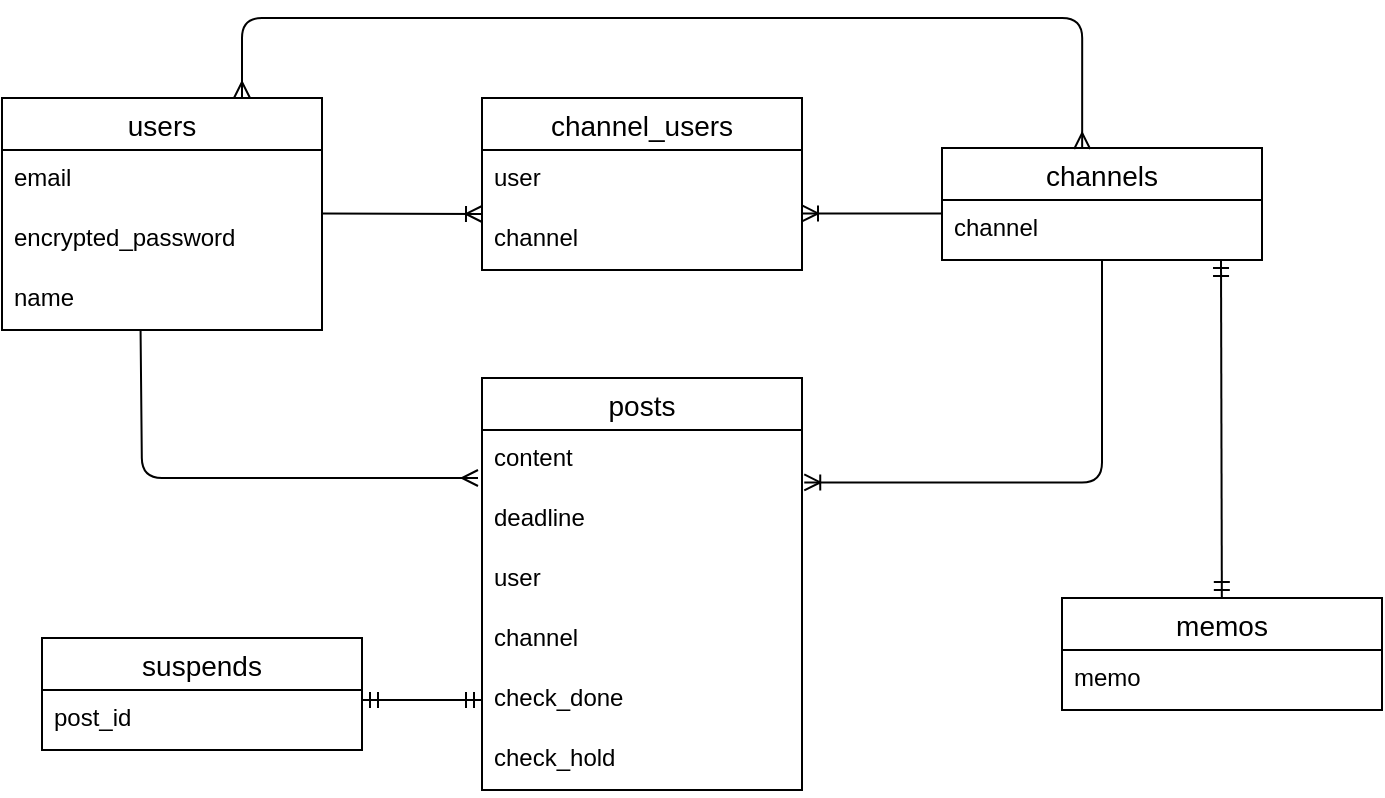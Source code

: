 <mxfile>
    <diagram id="Mf7Hg73AMWVMT2d_a-k_" name="ページ1">
        <mxGraphModel dx="1232" dy="574" grid="1" gridSize="10" guides="1" tooltips="1" connect="1" arrows="1" fold="1" page="1" pageScale="1" pageWidth="827" pageHeight="1169" math="0" shadow="0">
            <root>
                <mxCell id="0"/>
                <mxCell id="1" parent="0"/>
                <mxCell id="2" value="users" style="swimlane;fontStyle=0;childLayout=stackLayout;horizontal=1;startSize=26;horizontalStack=0;resizeParent=1;resizeParentMax=0;resizeLast=0;collapsible=1;marginBottom=0;align=center;fontSize=14;" parent="1" vertex="1">
                    <mxGeometry x="90" y="60" width="160" height="116" as="geometry"/>
                </mxCell>
                <mxCell id="3" value="email" style="text;strokeColor=none;fillColor=none;spacingLeft=4;spacingRight=4;overflow=hidden;rotatable=0;points=[[0,0.5],[1,0.5]];portConstraint=eastwest;fontSize=12;" parent="2" vertex="1">
                    <mxGeometry y="26" width="160" height="30" as="geometry"/>
                </mxCell>
                <mxCell id="4" value="encrypted_password" style="text;strokeColor=none;fillColor=none;spacingLeft=4;spacingRight=4;overflow=hidden;rotatable=0;points=[[0,0.5],[1,0.5]];portConstraint=eastwest;fontSize=12;" parent="2" vertex="1">
                    <mxGeometry y="56" width="160" height="30" as="geometry"/>
                </mxCell>
                <mxCell id="5" value="name" style="text;strokeColor=none;fillColor=none;spacingLeft=4;spacingRight=4;overflow=hidden;rotatable=0;points=[[0,0.5],[1,0.5]];portConstraint=eastwest;fontSize=12;" parent="2" vertex="1">
                    <mxGeometry y="86" width="160" height="30" as="geometry"/>
                </mxCell>
                <mxCell id="6" value="channels" style="swimlane;fontStyle=0;childLayout=stackLayout;horizontal=1;startSize=26;horizontalStack=0;resizeParent=1;resizeParentMax=0;resizeLast=0;collapsible=1;marginBottom=0;align=center;fontSize=14;" parent="1" vertex="1">
                    <mxGeometry x="560" y="85" width="160" height="56" as="geometry"/>
                </mxCell>
                <mxCell id="7" value="channel" style="text;strokeColor=none;fillColor=none;spacingLeft=4;spacingRight=4;overflow=hidden;rotatable=0;points=[[0,0.5],[1,0.5]];portConstraint=eastwest;fontSize=12;" parent="6" vertex="1">
                    <mxGeometry y="26" width="160" height="30" as="geometry"/>
                </mxCell>
                <mxCell id="10" value="posts" style="swimlane;fontStyle=0;childLayout=stackLayout;horizontal=1;startSize=26;horizontalStack=0;resizeParent=1;resizeParentMax=0;resizeLast=0;collapsible=1;marginBottom=0;align=center;fontSize=14;" parent="1" vertex="1">
                    <mxGeometry x="330" y="200" width="160" height="206" as="geometry"/>
                </mxCell>
                <mxCell id="11" value="content" style="text;strokeColor=none;fillColor=none;spacingLeft=4;spacingRight=4;overflow=hidden;rotatable=0;points=[[0,0.5],[1,0.5]];portConstraint=eastwest;fontSize=12;" parent="10" vertex="1">
                    <mxGeometry y="26" width="160" height="30" as="geometry"/>
                </mxCell>
                <mxCell id="12" value="deadline" style="text;strokeColor=none;fillColor=none;spacingLeft=4;spacingRight=4;overflow=hidden;rotatable=0;points=[[0,0.5],[1,0.5]];portConstraint=eastwest;fontSize=12;" parent="10" vertex="1">
                    <mxGeometry y="56" width="160" height="30" as="geometry"/>
                </mxCell>
                <mxCell id="13" value="user" style="text;strokeColor=none;fillColor=none;spacingLeft=4;spacingRight=4;overflow=hidden;rotatable=0;points=[[0,0.5],[1,0.5]];portConstraint=eastwest;fontSize=12;" parent="10" vertex="1">
                    <mxGeometry y="86" width="160" height="30" as="geometry"/>
                </mxCell>
                <mxCell id="14" value="channel" style="text;strokeColor=none;fillColor=none;spacingLeft=4;spacingRight=4;overflow=hidden;rotatable=0;points=[[0,0.5],[1,0.5]];portConstraint=eastwest;fontSize=12;" parent="10" vertex="1">
                    <mxGeometry y="116" width="160" height="30" as="geometry"/>
                </mxCell>
                <mxCell id="37" value="check_done" style="text;strokeColor=none;fillColor=none;spacingLeft=4;spacingRight=4;overflow=hidden;rotatable=0;points=[[0,0.5],[1,0.5]];portConstraint=eastwest;fontSize=12;" parent="10" vertex="1">
                    <mxGeometry y="146" width="160" height="30" as="geometry"/>
                </mxCell>
                <mxCell id="38" value="check_hold" style="text;strokeColor=none;fillColor=none;spacingLeft=4;spacingRight=4;overflow=hidden;rotatable=0;points=[[0,0.5],[1,0.5]];portConstraint=eastwest;fontSize=12;" parent="10" vertex="1">
                    <mxGeometry y="176" width="160" height="30" as="geometry"/>
                </mxCell>
                <mxCell id="15" value="memos" style="swimlane;fontStyle=0;childLayout=stackLayout;horizontal=1;startSize=26;horizontalStack=0;resizeParent=1;resizeParentMax=0;resizeLast=0;collapsible=1;marginBottom=0;align=center;fontSize=14;" parent="1" vertex="1">
                    <mxGeometry x="620" y="310" width="160" height="56" as="geometry"/>
                </mxCell>
                <mxCell id="16" value="memo" style="text;strokeColor=none;fillColor=none;spacingLeft=4;spacingRight=4;overflow=hidden;rotatable=0;points=[[0,0.5],[1,0.5]];portConstraint=eastwest;fontSize=12;" parent="15" vertex="1">
                    <mxGeometry y="26" width="160" height="30" as="geometry"/>
                </mxCell>
                <mxCell id="21" value="channel_users" style="swimlane;fontStyle=0;childLayout=stackLayout;horizontal=1;startSize=26;horizontalStack=0;resizeParent=1;resizeParentMax=0;resizeLast=0;collapsible=1;marginBottom=0;align=center;fontSize=14;" parent="1" vertex="1">
                    <mxGeometry x="330" y="60" width="160" height="86" as="geometry"/>
                </mxCell>
                <mxCell id="22" value="user" style="text;strokeColor=none;fillColor=none;spacingLeft=4;spacingRight=4;overflow=hidden;rotatable=0;points=[[0,0.5],[1,0.5]];portConstraint=eastwest;fontSize=12;" parent="21" vertex="1">
                    <mxGeometry y="26" width="160" height="30" as="geometry"/>
                </mxCell>
                <mxCell id="23" value="channel" style="text;strokeColor=none;fillColor=none;spacingLeft=4;spacingRight=4;overflow=hidden;rotatable=0;points=[[0,0.5],[1,0.5]];portConstraint=eastwest;fontSize=12;" parent="21" vertex="1">
                    <mxGeometry y="56" width="160" height="30" as="geometry"/>
                </mxCell>
                <mxCell id="24" value="" style="fontSize=12;html=1;endArrow=ERoneToMany;" parent="1" edge="1">
                    <mxGeometry width="100" height="100" relative="1" as="geometry">
                        <mxPoint x="250" y="117.71" as="sourcePoint"/>
                        <mxPoint x="330" y="118" as="targetPoint"/>
                    </mxGeometry>
                </mxCell>
                <mxCell id="25" value="" style="fontSize=12;html=1;endArrow=ERoneToMany;" parent="1" edge="1">
                    <mxGeometry width="100" height="100" relative="1" as="geometry">
                        <mxPoint x="560" y="117.71" as="sourcePoint"/>
                        <mxPoint x="490" y="117.71" as="targetPoint"/>
                    </mxGeometry>
                </mxCell>
                <mxCell id="30" value="" style="edgeStyle=elbowEdgeStyle;fontSize=12;html=1;endArrow=ERoneToMany;entryX=1.007;entryY=0.873;entryDx=0;entryDy=0;entryPerimeter=0;" parent="1" source="7" target="11" edge="1">
                    <mxGeometry width="100" height="100" relative="1" as="geometry">
                        <mxPoint x="640" y="180" as="sourcePoint"/>
                        <mxPoint x="491" y="248" as="targetPoint"/>
                        <Array as="points">
                            <mxPoint x="640" y="210"/>
                        </Array>
                    </mxGeometry>
                </mxCell>
                <mxCell id="32" value="" style="edgeStyle=orthogonalEdgeStyle;fontSize=12;html=1;endArrow=ERmany;startArrow=ERmany;entryX=0.438;entryY=0.009;entryDx=0;entryDy=0;entryPerimeter=0;exitX=0.75;exitY=0;exitDx=0;exitDy=0;" parent="1" source="2" target="6" edge="1">
                    <mxGeometry width="100" height="100" relative="1" as="geometry">
                        <mxPoint x="210" y="110" as="sourcePoint"/>
                        <mxPoint x="630" y="70" as="targetPoint"/>
                        <Array as="points">
                            <mxPoint x="210" y="20"/>
                            <mxPoint x="630" y="20"/>
                        </Array>
                    </mxGeometry>
                </mxCell>
                <mxCell id="29" value="" style="edgeStyle=elbowEdgeStyle;fontSize=12;html=1;endArrow=ERmany;exitX=0.433;exitY=0.986;exitDx=0;exitDy=0;exitPerimeter=0;" parent="1" source="5" edge="1">
                    <mxGeometry width="100" height="100" relative="1" as="geometry">
                        <mxPoint x="310" y="280" as="sourcePoint"/>
                        <mxPoint x="328" y="250" as="targetPoint"/>
                        <Array as="points">
                            <mxPoint x="160" y="260"/>
                        </Array>
                    </mxGeometry>
                </mxCell>
                <mxCell id="39" value="suspends" style="swimlane;fontStyle=0;childLayout=stackLayout;horizontal=1;startSize=26;horizontalStack=0;resizeParent=1;resizeParentMax=0;resizeLast=0;collapsible=1;marginBottom=0;align=center;fontSize=14;" parent="1" vertex="1">
                    <mxGeometry x="110" y="330" width="160" height="56" as="geometry"/>
                </mxCell>
                <mxCell id="40" value="post_id" style="text;strokeColor=none;fillColor=none;spacingLeft=4;spacingRight=4;overflow=hidden;rotatable=0;points=[[0,0.5],[1,0.5]];portConstraint=eastwest;fontSize=12;" parent="39" vertex="1">
                    <mxGeometry y="26" width="160" height="30" as="geometry"/>
                </mxCell>
                <mxCell id="43" value="" style="fontSize=12;html=1;endArrow=ERmandOne;startArrow=ERmandOne;entryX=0;entryY=0.5;entryDx=0;entryDy=0;" parent="1" target="37" edge="1">
                    <mxGeometry width="100" height="100" relative="1" as="geometry">
                        <mxPoint x="270" y="361" as="sourcePoint"/>
                        <mxPoint x="320" y="360" as="targetPoint"/>
                    </mxGeometry>
                </mxCell>
                <mxCell id="44" value="" style="fontSize=12;html=1;endArrow=ERmandOne;startArrow=ERmandOne;" edge="1" parent="1" source="15">
                    <mxGeometry width="100" height="100" relative="1" as="geometry">
                        <mxPoint x="699.5" y="261" as="sourcePoint"/>
                        <mxPoint x="699.5" y="141" as="targetPoint"/>
                    </mxGeometry>
                </mxCell>
            </root>
        </mxGraphModel>
    </diagram>
</mxfile>